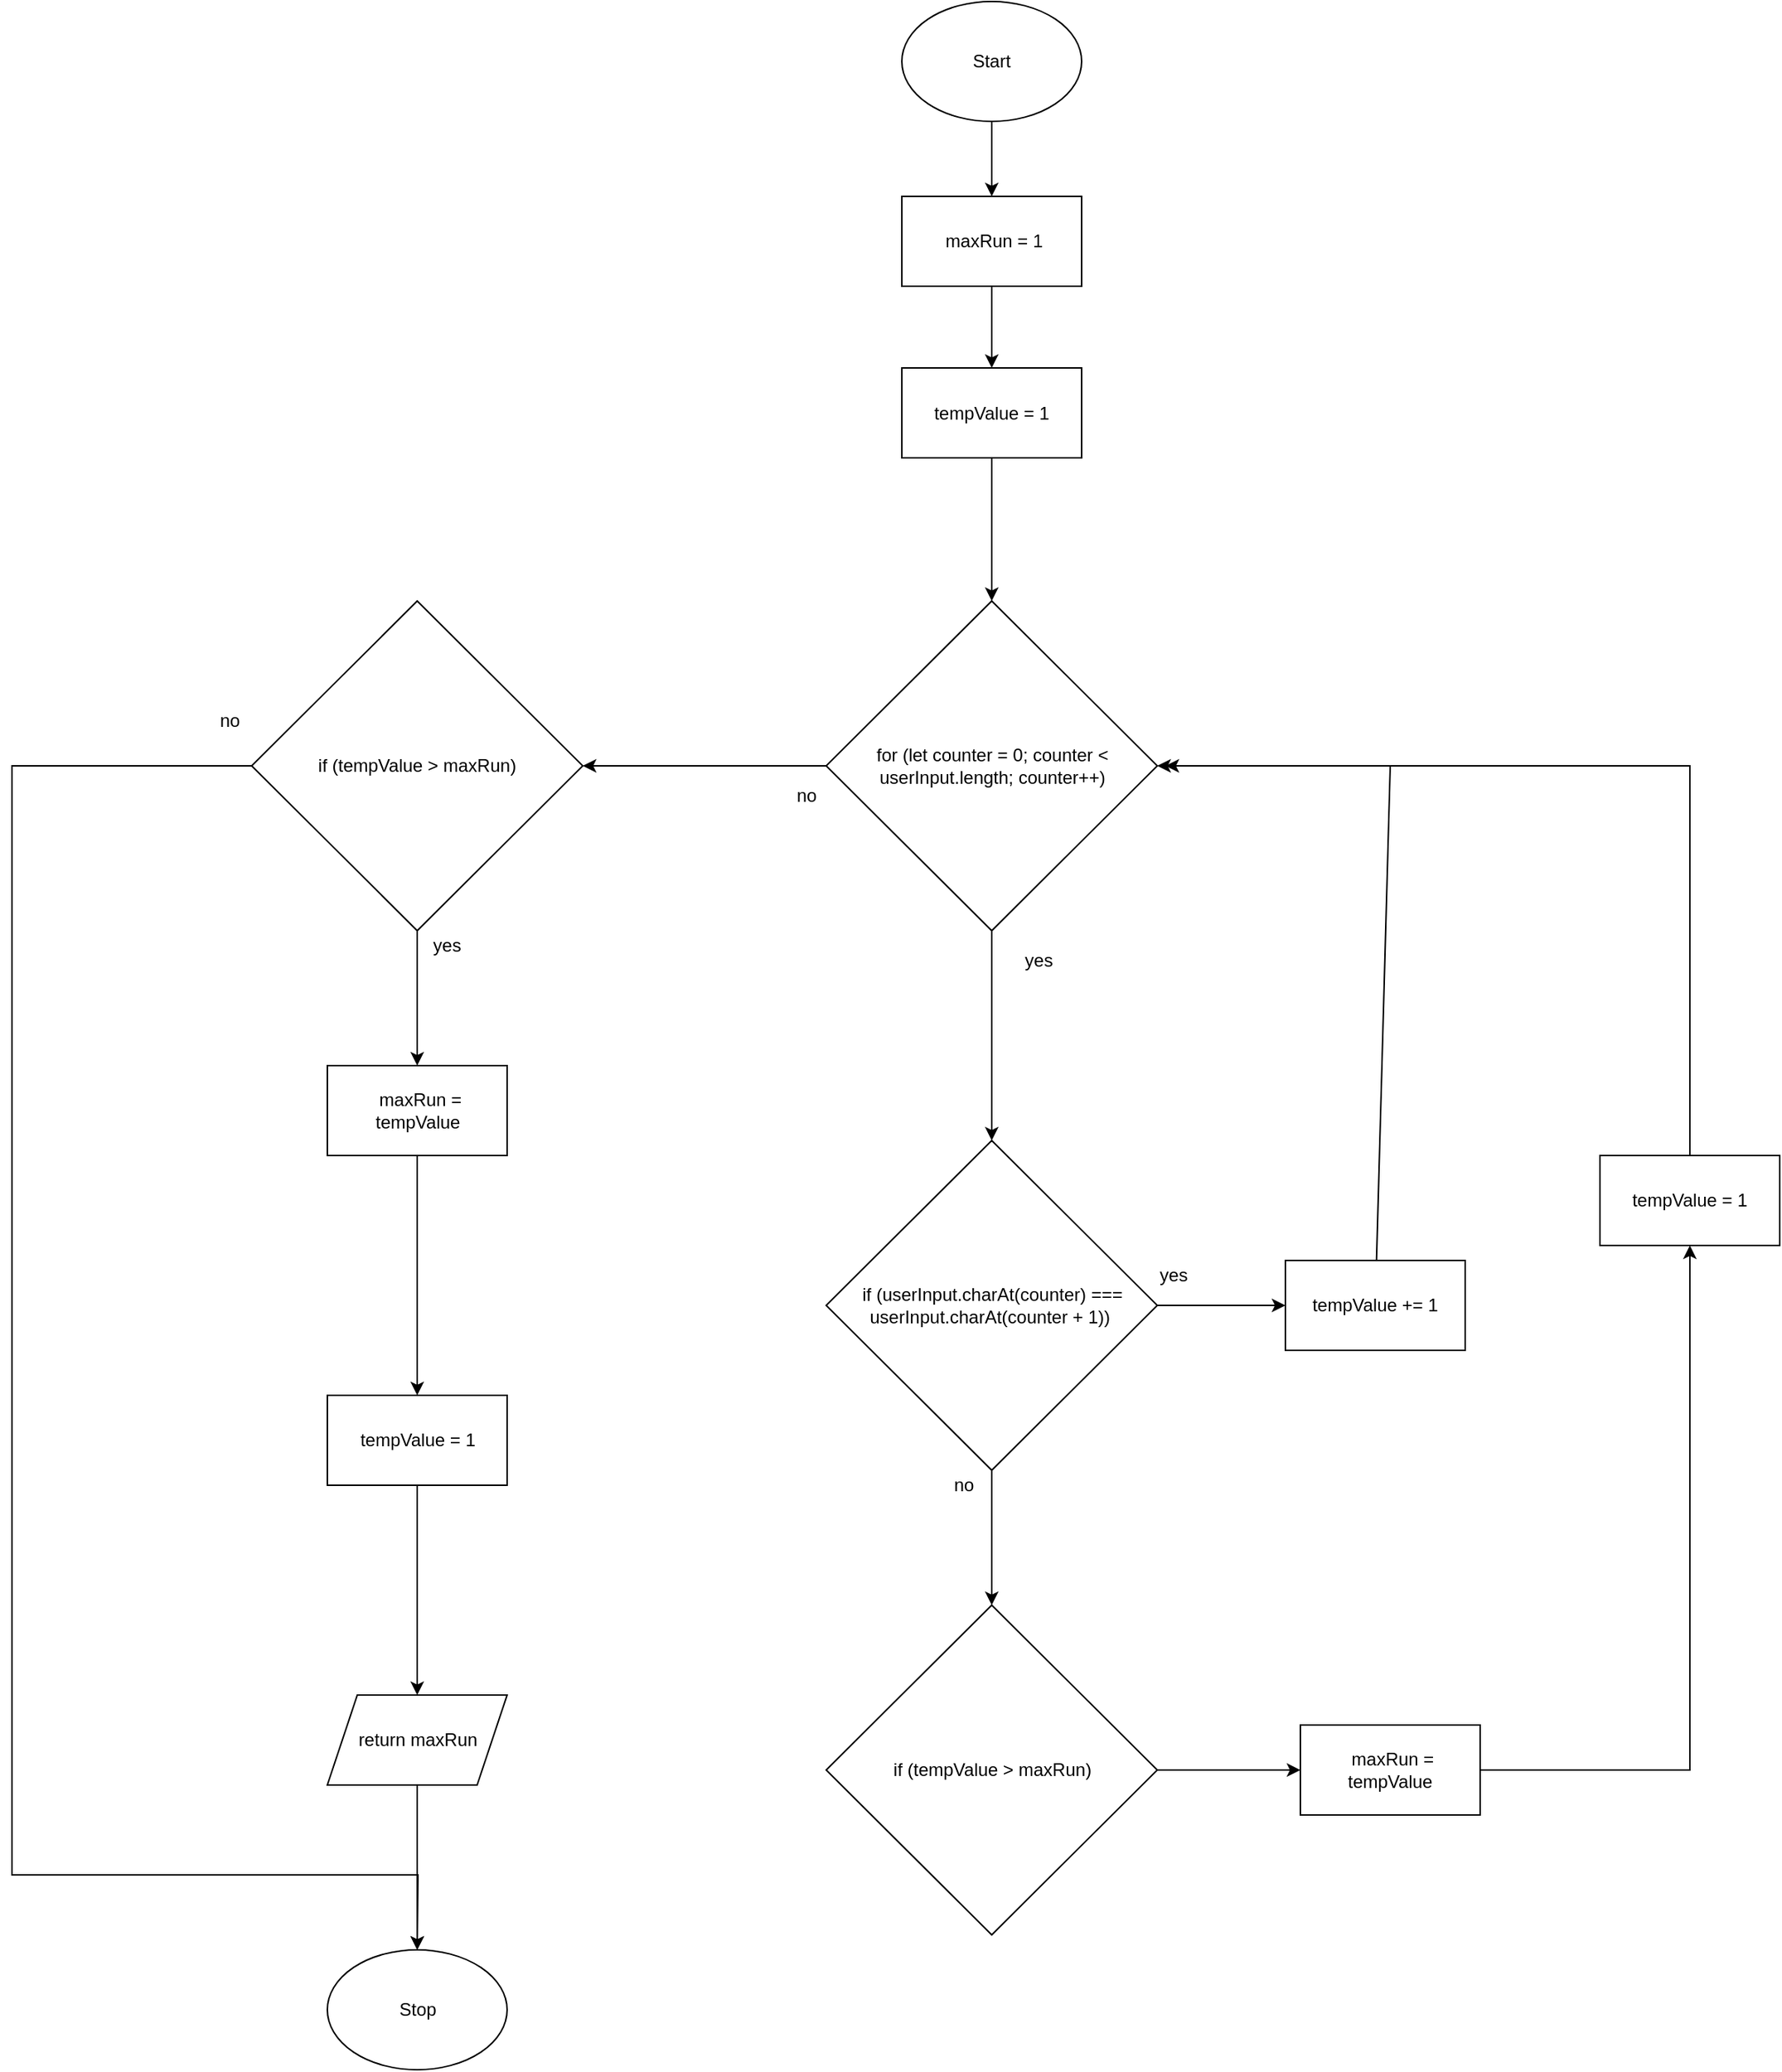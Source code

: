 <mxfile>
    <diagram id="z9Z2MNT_j1XbAGCsscAo" name="Page-1">
        <mxGraphModel dx="2294" dy="847" grid="1" gridSize="10" guides="1" tooltips="1" connect="1" arrows="1" fold="1" page="1" pageScale="1" pageWidth="827" pageHeight="1169" math="0" shadow="0">
            <root>
                <mxCell id="0"/>
                <mxCell id="1" parent="0"/>
                <mxCell id="18" value="" style="edgeStyle=none;html=1;" edge="1" parent="1" source="3" target="5">
                    <mxGeometry relative="1" as="geometry"/>
                </mxCell>
                <mxCell id="3" value="Start" style="ellipse;whiteSpace=wrap;html=1;" vertex="1" parent="1">
                    <mxGeometry x="294" y="310" width="120" height="80" as="geometry"/>
                </mxCell>
                <mxCell id="23" value="" style="edgeStyle=none;html=1;" edge="1" parent="1" source="4" target="8">
                    <mxGeometry relative="1" as="geometry"/>
                </mxCell>
                <mxCell id="4" value="tempValue = 1" style="rounded=0;whiteSpace=wrap;html=1;" vertex="1" parent="1">
                    <mxGeometry x="294" y="554.5" width="120" height="60" as="geometry"/>
                </mxCell>
                <mxCell id="19" value="" style="edgeStyle=none;html=1;" edge="1" parent="1" source="5" target="4">
                    <mxGeometry relative="1" as="geometry"/>
                </mxCell>
                <mxCell id="5" value="&lt;div&gt;&amp;nbsp;maxRun = 1&lt;/div&gt;" style="rounded=0;whiteSpace=wrap;html=1;" vertex="1" parent="1">
                    <mxGeometry x="294" y="440" width="120" height="60" as="geometry"/>
                </mxCell>
                <mxCell id="31" style="edgeStyle=none;rounded=0;html=1;entryX=0;entryY=0.5;entryDx=0;entryDy=0;" edge="1" parent="1" source="6" target="11">
                    <mxGeometry relative="1" as="geometry"/>
                </mxCell>
                <mxCell id="6" value="if (tempValue &amp;gt; maxRun)" style="rhombus;whiteSpace=wrap;html=1;" vertex="1" parent="1">
                    <mxGeometry x="243.5" y="1380" width="221" height="220" as="geometry"/>
                </mxCell>
                <mxCell id="22" style="edgeStyle=none;html=1;entryX=0.5;entryY=0;entryDx=0;entryDy=0;" edge="1" parent="1" source="8" target="9">
                    <mxGeometry relative="1" as="geometry"/>
                </mxCell>
                <mxCell id="28" style="edgeStyle=none;html=1;entryX=1;entryY=0.5;entryDx=0;entryDy=0;" edge="1" parent="1" source="8" target="13">
                    <mxGeometry relative="1" as="geometry"/>
                </mxCell>
                <mxCell id="8" value="for (let counter = 0; counter &amp;lt; userInput.length; counter++)" style="rhombus;whiteSpace=wrap;html=1;" vertex="1" parent="1">
                    <mxGeometry x="243.5" y="710" width="221" height="220" as="geometry"/>
                </mxCell>
                <mxCell id="24" value="" style="edgeStyle=none;html=1;" edge="1" parent="1" source="9" target="6">
                    <mxGeometry relative="1" as="geometry"/>
                </mxCell>
                <mxCell id="35" style="edgeStyle=none;rounded=0;html=1;entryX=0;entryY=0.5;entryDx=0;entryDy=0;" edge="1" parent="1" source="9" target="10">
                    <mxGeometry relative="1" as="geometry"/>
                </mxCell>
                <mxCell id="9" value="if (userInput.charAt(counter) === userInput.charAt(counter + 1))&amp;nbsp;" style="rhombus;whiteSpace=wrap;html=1;" vertex="1" parent="1">
                    <mxGeometry x="243.5" y="1070" width="221" height="220" as="geometry"/>
                </mxCell>
                <mxCell id="34" style="edgeStyle=none;rounded=0;html=1;" edge="1" parent="1" source="10">
                    <mxGeometry relative="1" as="geometry">
                        <mxPoint x="470" y="820" as="targetPoint"/>
                        <Array as="points">
                            <mxPoint x="620" y="820"/>
                        </Array>
                    </mxGeometry>
                </mxCell>
                <mxCell id="10" value="&lt;div&gt;tempValue += 1&lt;/div&gt;" style="rounded=0;whiteSpace=wrap;html=1;" vertex="1" parent="1">
                    <mxGeometry x="550" y="1150" width="120" height="60" as="geometry"/>
                </mxCell>
                <mxCell id="32" style="edgeStyle=none;rounded=0;html=1;entryX=0.5;entryY=1;entryDx=0;entryDy=0;" edge="1" parent="1" source="11" target="12">
                    <mxGeometry relative="1" as="geometry">
                        <Array as="points">
                            <mxPoint x="820" y="1490"/>
                        </Array>
                    </mxGeometry>
                </mxCell>
                <mxCell id="11" value="&amp;nbsp;maxRun = tempValue" style="rounded=0;whiteSpace=wrap;html=1;" vertex="1" parent="1">
                    <mxGeometry x="560" y="1460" width="120" height="60" as="geometry"/>
                </mxCell>
                <mxCell id="33" style="edgeStyle=none;rounded=0;html=1;entryX=1;entryY=0.5;entryDx=0;entryDy=0;" edge="1" parent="1" source="12" target="8">
                    <mxGeometry relative="1" as="geometry">
                        <Array as="points">
                            <mxPoint x="820" y="820"/>
                        </Array>
                    </mxGeometry>
                </mxCell>
                <mxCell id="12" value="&lt;span&gt;tempValue = 1&lt;/span&gt;" style="rounded=0;whiteSpace=wrap;html=1;" vertex="1" parent="1">
                    <mxGeometry x="760" y="1080" width="120" height="60" as="geometry"/>
                </mxCell>
                <mxCell id="29" style="edgeStyle=none;html=1;entryX=0.5;entryY=0;entryDx=0;entryDy=0;" edge="1" parent="1" source="13" target="15">
                    <mxGeometry relative="1" as="geometry"/>
                </mxCell>
                <mxCell id="30" style="edgeStyle=none;html=1;entryX=0.5;entryY=0;entryDx=0;entryDy=0;rounded=0;" edge="1" parent="1" source="13" target="17">
                    <mxGeometry relative="1" as="geometry">
                        <Array as="points">
                            <mxPoint x="-300" y="820"/>
                            <mxPoint x="-300" y="1560"/>
                            <mxPoint x="-170" y="1560"/>
                            <mxPoint x="-29" y="1560"/>
                        </Array>
                    </mxGeometry>
                </mxCell>
                <mxCell id="13" value="if (tempValue &amp;gt; maxRun)" style="rhombus;whiteSpace=wrap;html=1;" vertex="1" parent="1">
                    <mxGeometry x="-140" y="710" width="221" height="220" as="geometry"/>
                </mxCell>
                <mxCell id="27" style="edgeStyle=none;html=1;" edge="1" parent="1" source="14" target="16">
                    <mxGeometry relative="1" as="geometry"/>
                </mxCell>
                <mxCell id="14" value="tempValue = 1" style="rounded=0;whiteSpace=wrap;html=1;" vertex="1" parent="1">
                    <mxGeometry x="-89.5" y="1240" width="120" height="60" as="geometry"/>
                </mxCell>
                <mxCell id="26" style="edgeStyle=none;html=1;entryX=0.5;entryY=0;entryDx=0;entryDy=0;" edge="1" parent="1" source="15" target="14">
                    <mxGeometry relative="1" as="geometry"/>
                </mxCell>
                <mxCell id="15" value="&amp;nbsp;maxRun = tempValue" style="rounded=0;whiteSpace=wrap;html=1;" vertex="1" parent="1">
                    <mxGeometry x="-89.5" y="1020" width="120" height="60" as="geometry"/>
                </mxCell>
                <mxCell id="25" value="" style="edgeStyle=none;html=1;" edge="1" parent="1" source="16" target="17">
                    <mxGeometry relative="1" as="geometry"/>
                </mxCell>
                <mxCell id="16" value="return maxRun" style="shape=parallelogram;perimeter=parallelogramPerimeter;whiteSpace=wrap;html=1;fixedSize=1;" vertex="1" parent="1">
                    <mxGeometry x="-89.5" y="1440" width="120" height="60" as="geometry"/>
                </mxCell>
                <mxCell id="17" value="Stop" style="ellipse;whiteSpace=wrap;html=1;" vertex="1" parent="1">
                    <mxGeometry x="-89.5" y="1610" width="120" height="80" as="geometry"/>
                </mxCell>
                <mxCell id="36" value="no" style="text;html=1;align=center;verticalAlign=middle;resizable=0;points=[];autosize=1;strokeColor=none;fillColor=none;" vertex="1" parent="1">
                    <mxGeometry x="215" y="830" width="30" height="20" as="geometry"/>
                </mxCell>
                <mxCell id="37" value="yes" style="text;html=1;align=center;verticalAlign=middle;resizable=0;points=[];autosize=1;strokeColor=none;fillColor=none;" vertex="1" parent="1">
                    <mxGeometry x="-25" y="930" width="30" height="20" as="geometry"/>
                </mxCell>
                <mxCell id="38" value="yes" style="text;html=1;align=center;verticalAlign=middle;resizable=0;points=[];autosize=1;strokeColor=none;fillColor=none;" vertex="1" parent="1">
                    <mxGeometry x="370" y="940" width="30" height="20" as="geometry"/>
                </mxCell>
                <mxCell id="39" value="yes" style="text;html=1;align=center;verticalAlign=middle;resizable=0;points=[];autosize=1;strokeColor=none;fillColor=none;" vertex="1" parent="1">
                    <mxGeometry x="460" y="1150" width="30" height="20" as="geometry"/>
                </mxCell>
                <mxCell id="40" value="no" style="text;html=1;align=center;verticalAlign=middle;resizable=0;points=[];autosize=1;strokeColor=none;fillColor=none;" vertex="1" parent="1">
                    <mxGeometry x="-170" y="780" width="30" height="20" as="geometry"/>
                </mxCell>
                <mxCell id="41" value="no" style="text;html=1;align=center;verticalAlign=middle;resizable=0;points=[];autosize=1;strokeColor=none;fillColor=none;" vertex="1" parent="1">
                    <mxGeometry x="320" y="1290" width="30" height="20" as="geometry"/>
                </mxCell>
            </root>
        </mxGraphModel>
    </diagram>
</mxfile>